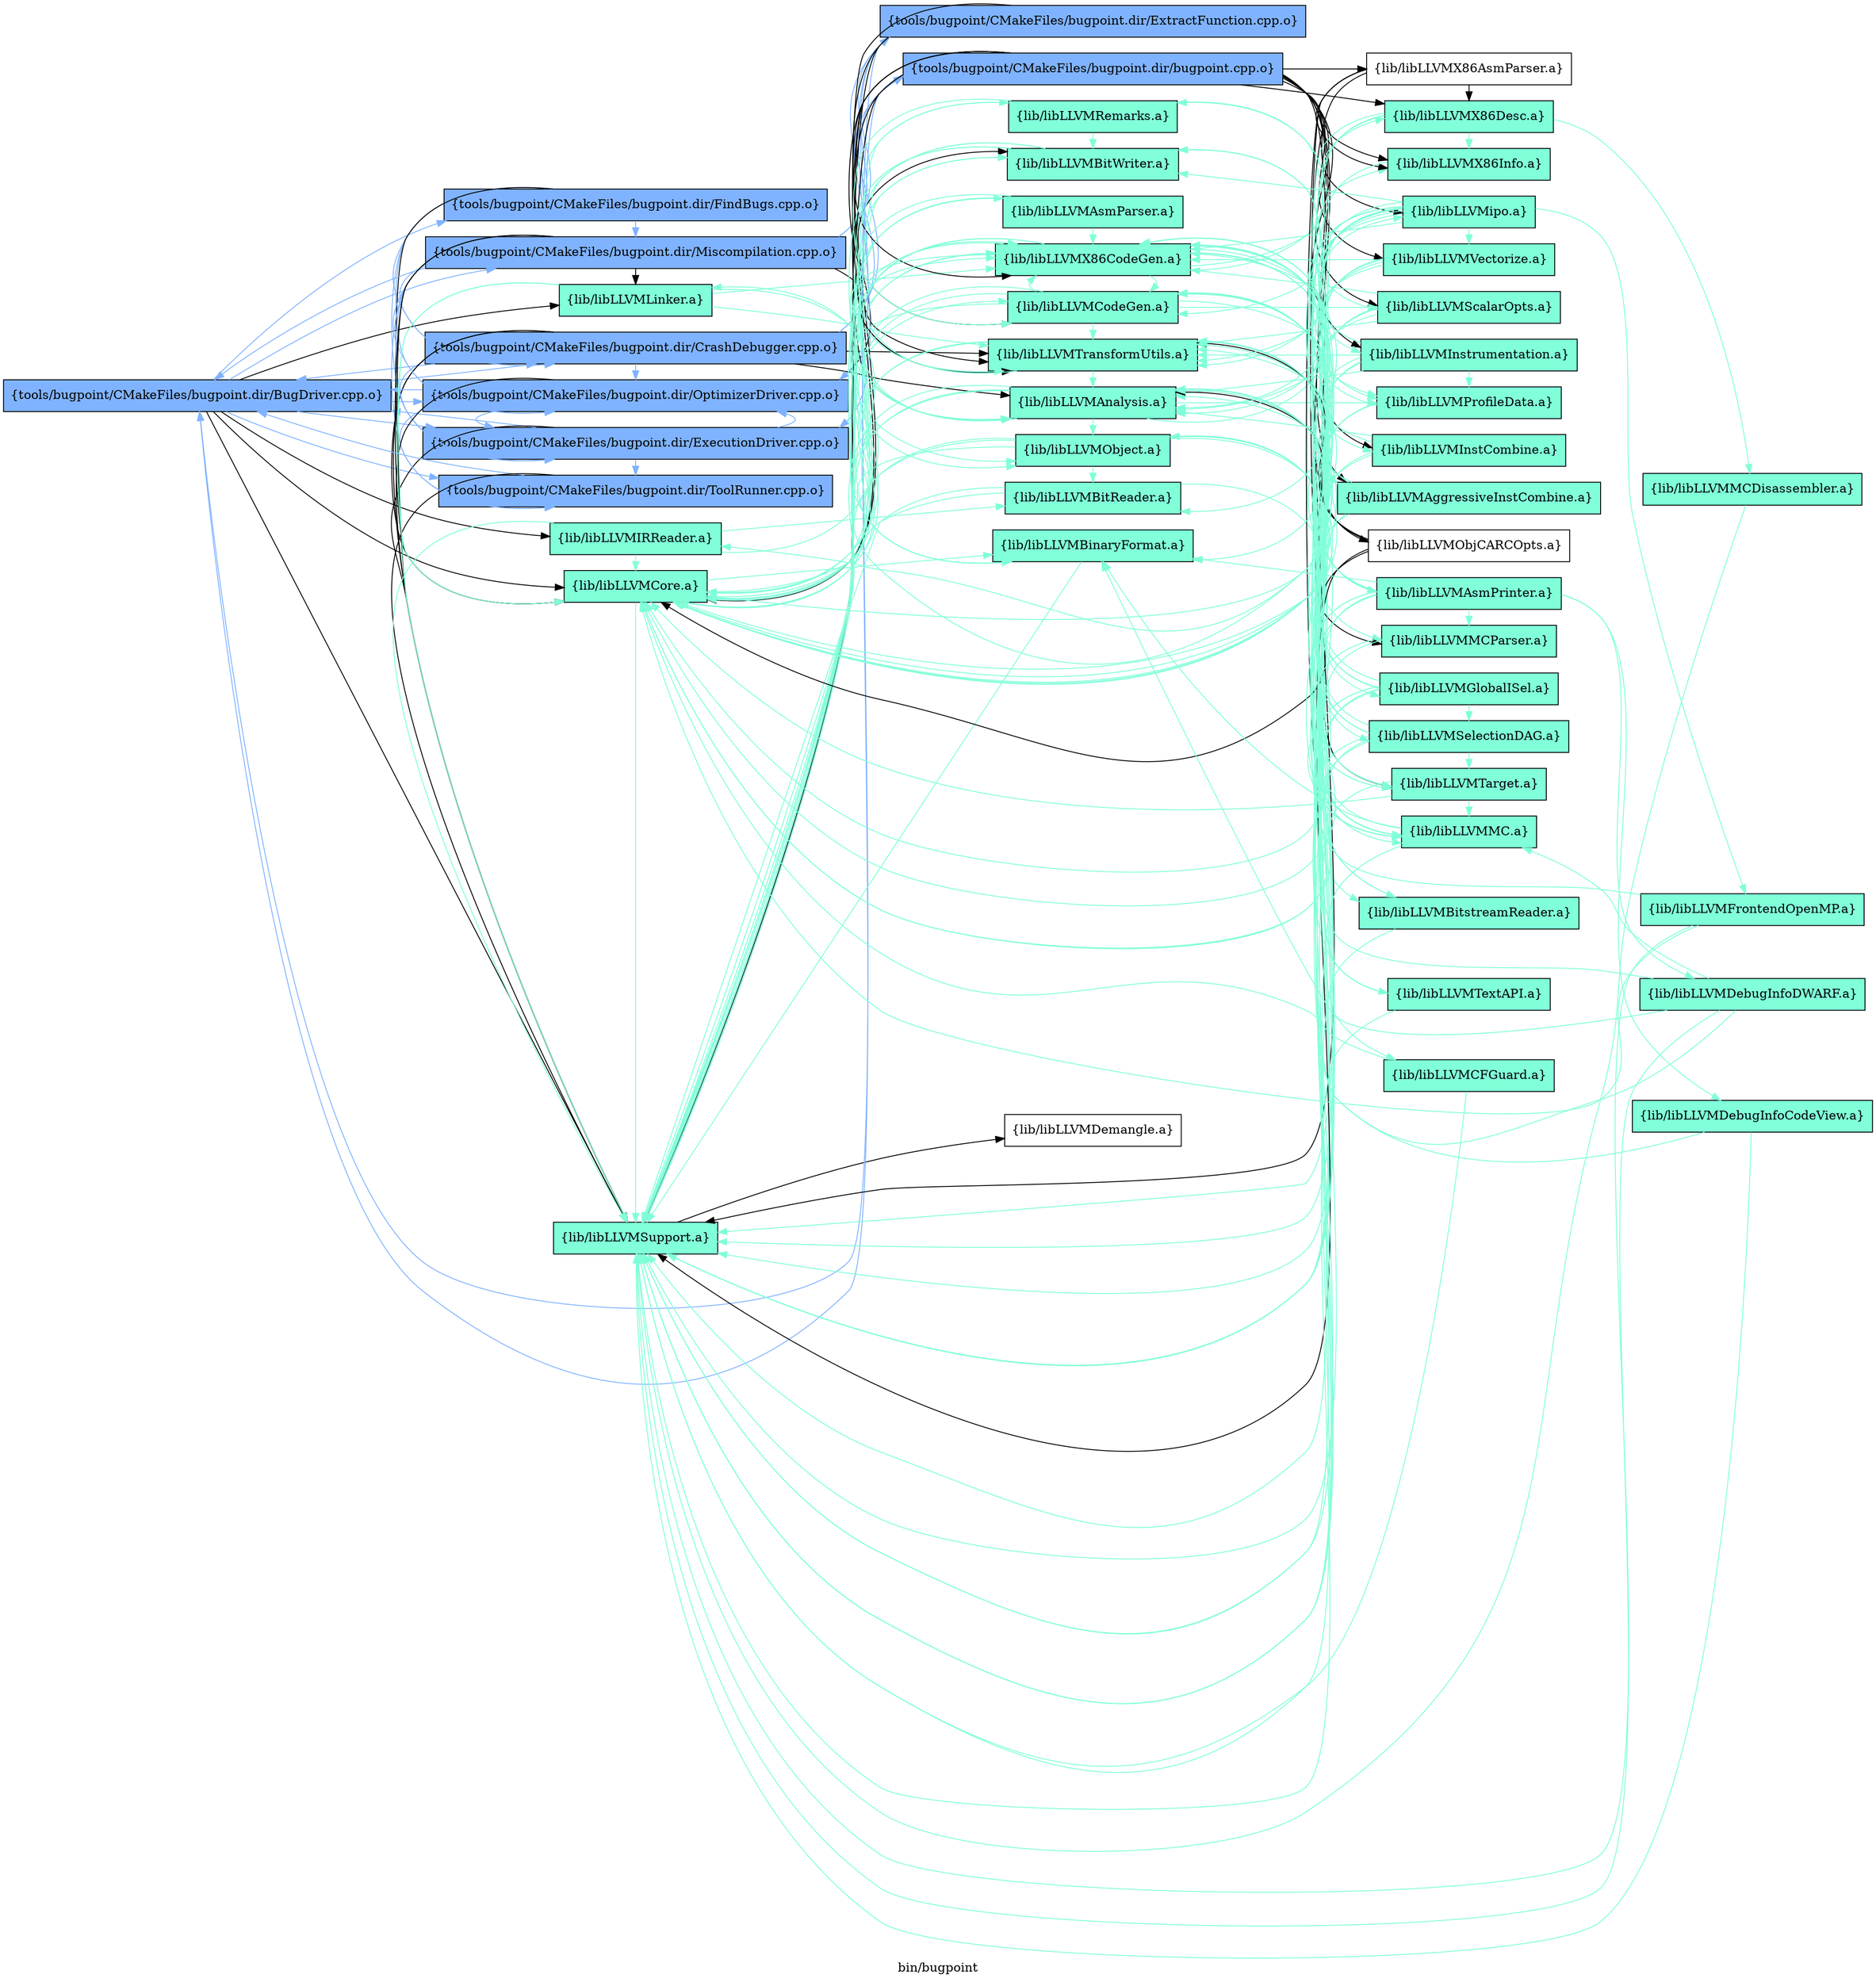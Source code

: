 digraph "bin/bugpoint" {
	label="bin/bugpoint";
	rankdir=LR;
	{ rank=same; Node0x5609e2e92768;  }
	{ rank=same; Node0x5609e2e91f48; Node0x5609e2e90d28; Node0x5609e2e90918; Node0x5609e2e94a18; Node0x5609e2e94298; Node0x5609e2e94428; Node0x5609e2e81e18; Node0x5609e2e82778; Node0x5609e2e7eb78; Node0x5609e2e96598;  }
	{ rank=same; Node0x5609e2e90648; Node0x5609e2e9c858; Node0x5609e2e85b58; Node0x5609e2e97308; Node0x5609e2e86058; Node0x5609e2e81378; Node0x5609e2e8fbf8; Node0x5609e2e84b18; Node0x5609e2e8e3e8; Node0x5609e2e9ba98; Node0x5609e2e83bc8; Node0x5609e2e84d98; Node0x5609e2e8e9d8;  }
	{ rank=same; Node0x5609e2e84618; Node0x5609e2e84f78; Node0x5609e2e85478; Node0x5609e2e82318; Node0x5609e2e82c78; Node0x5609e2e835d8; Node0x5609e2e83ad8; Node0x5609e2e99838; Node0x5609e2e96048; Node0x5609e2e95648; Node0x5609e2e97808; Node0x5609e2e84898; Node0x5609e2e83088; Node0x5609e2e96e08; Node0x5609e2e93348; Node0x5609e2e92e48; Node0x5609e2e94388; Node0x5609e2e8de98; Node0x5609e2e82b38; Node0x5609e2e81738;  }

	Node0x5609e2e92768 [shape=record,shape=box,group=2,style=filled,fillcolor="0.600000 0.5 1",label="{tools/bugpoint/CMakeFiles/bugpoint.dir/BugDriver.cpp.o}"];
	Node0x5609e2e92768 -> Node0x5609e2e91f48[color="0.600000 0.5 1"];
	Node0x5609e2e92768 -> Node0x5609e2e90d28[color="0.600000 0.5 1"];
	Node0x5609e2e92768 -> Node0x5609e2e90918[color="0.600000 0.5 1"];
	Node0x5609e2e92768 -> Node0x5609e2e94a18[color="0.600000 0.5 1"];
	Node0x5609e2e92768 -> Node0x5609e2e94298[color="0.600000 0.5 1"];
	Node0x5609e2e92768 -> Node0x5609e2e94428[color="0.600000 0.5 1"];
	Node0x5609e2e92768 -> Node0x5609e2e81e18;
	Node0x5609e2e92768 -> Node0x5609e2e82778;
	Node0x5609e2e92768 -> Node0x5609e2e7eb78;
	Node0x5609e2e92768 -> Node0x5609e2e96598;
	Node0x5609e2e91f48 [shape=record,shape=box,group=2,style=filled,fillcolor="0.600000 0.5 1",label="{tools/bugpoint/CMakeFiles/bugpoint.dir/CrashDebugger.cpp.o}"];
	Node0x5609e2e91f48 -> Node0x5609e2e92768[color="0.600000 0.5 1"];
	Node0x5609e2e91f48 -> Node0x5609e2e90d28[color="0.600000 0.5 1"];
	Node0x5609e2e91f48 -> Node0x5609e2e90648[color="0.600000 0.5 1"];
	Node0x5609e2e91f48 -> Node0x5609e2e94298[color="0.600000 0.5 1"];
	Node0x5609e2e91f48 -> Node0x5609e2e9c858[color="0.600000 0.5 1"];
	Node0x5609e2e91f48 -> Node0x5609e2e85b58;
	Node0x5609e2e91f48 -> Node0x5609e2e81e18;
	Node0x5609e2e91f48 -> Node0x5609e2e96598;
	Node0x5609e2e91f48 -> Node0x5609e2e97308;
	Node0x5609e2e90d28 [shape=record,shape=box,group=2,style=filled,fillcolor="0.600000 0.5 1",label="{tools/bugpoint/CMakeFiles/bugpoint.dir/ExecutionDriver.cpp.o}"];
	Node0x5609e2e90d28 -> Node0x5609e2e92768[color="0.600000 0.5 1"];
	Node0x5609e2e90d28 -> Node0x5609e2e94298[color="0.600000 0.5 1"];
	Node0x5609e2e90d28 -> Node0x5609e2e94428[color="0.600000 0.5 1"];
	Node0x5609e2e90d28 -> Node0x5609e2e96598;
	Node0x5609e2e90918 [shape=record,shape=box,group=2,style=filled,fillcolor="0.600000 0.5 1",label="{tools/bugpoint/CMakeFiles/bugpoint.dir/FindBugs.cpp.o}"];
	Node0x5609e2e90918 -> Node0x5609e2e91f48[color="0.600000 0.5 1"];
	Node0x5609e2e90918 -> Node0x5609e2e90d28[color="0.600000 0.5 1"];
	Node0x5609e2e90918 -> Node0x5609e2e94a18[color="0.600000 0.5 1"];
	Node0x5609e2e90918 -> Node0x5609e2e94298[color="0.600000 0.5 1"];
	Node0x5609e2e90918 -> Node0x5609e2e96598;
	Node0x5609e2e94a18 [shape=record,shape=box,group=2,style=filled,fillcolor="0.600000 0.5 1",label="{tools/bugpoint/CMakeFiles/bugpoint.dir/Miscompilation.cpp.o}"];
	Node0x5609e2e94a18 -> Node0x5609e2e92768[color="0.600000 0.5 1"];
	Node0x5609e2e94a18 -> Node0x5609e2e91f48[color="0.600000 0.5 1"];
	Node0x5609e2e94a18 -> Node0x5609e2e90d28[color="0.600000 0.5 1"];
	Node0x5609e2e94a18 -> Node0x5609e2e90648[color="0.600000 0.5 1"];
	Node0x5609e2e94a18 -> Node0x5609e2e94298[color="0.600000 0.5 1"];
	Node0x5609e2e94a18 -> Node0x5609e2e94428[color="0.600000 0.5 1"];
	Node0x5609e2e94a18 -> Node0x5609e2e9c858[color="0.600000 0.5 1"];
	Node0x5609e2e94a18 -> Node0x5609e2e81e18;
	Node0x5609e2e94a18 -> Node0x5609e2e7eb78;
	Node0x5609e2e94a18 -> Node0x5609e2e96598;
	Node0x5609e2e94a18 -> Node0x5609e2e97308;
	Node0x5609e2e94298 [shape=record,shape=box,group=2,style=filled,fillcolor="0.600000 0.5 1",label="{tools/bugpoint/CMakeFiles/bugpoint.dir/OptimizerDriver.cpp.o}"];
	Node0x5609e2e94298 -> Node0x5609e2e92768[color="0.600000 0.5 1"];
	Node0x5609e2e94298 -> Node0x5609e2e90d28[color="0.600000 0.5 1"];
	Node0x5609e2e94298 -> Node0x5609e2e94428[color="0.600000 0.5 1"];
	Node0x5609e2e94298 -> Node0x5609e2e86058;
	Node0x5609e2e94298 -> Node0x5609e2e96598;
	Node0x5609e2e94428 [shape=record,shape=box,group=2,style=filled,fillcolor="0.600000 0.5 1",label="{tools/bugpoint/CMakeFiles/bugpoint.dir/ToolRunner.cpp.o}"];
	Node0x5609e2e94428 -> Node0x5609e2e92768[color="0.600000 0.5 1"];
	Node0x5609e2e94428 -> Node0x5609e2e96598;
	Node0x5609e2e81e18 [shape=record,shape=box,group=1,style=filled,fillcolor="0.450000 0.5 1",label="{lib/libLLVMCore.a}"];
	Node0x5609e2e81e18 -> Node0x5609e2e96598[color="0.450000 0.5 1"];
	Node0x5609e2e81e18 -> Node0x5609e2e81378[color="0.450000 0.5 1"];
	Node0x5609e2e81e18 -> Node0x5609e2e8fbf8[color="0.450000 0.5 1"];
	Node0x5609e2e81e18 -> Node0x5609e2e84b18[color="0.450000 0.5 1"];
	Node0x5609e2e81e18 -> Node0x5609e2e86058[color="0.450000 0.5 1"];
	Node0x5609e2e81e18 -> Node0x5609e2e8e3e8[color="0.450000 0.5 1"];
	Node0x5609e2e82778 [shape=record,shape=box,group=1,style=filled,fillcolor="0.450000 0.5 1",label="{lib/libLLVMIRReader.a}"];
	Node0x5609e2e82778 -> Node0x5609e2e81e18[color="0.450000 0.5 1"];
	Node0x5609e2e82778 -> Node0x5609e2e96598[color="0.450000 0.5 1"];
	Node0x5609e2e82778 -> Node0x5609e2e9ba98[color="0.450000 0.5 1"];
	Node0x5609e2e82778 -> Node0x5609e2e83bc8[color="0.450000 0.5 1"];
	Node0x5609e2e7eb78 [shape=record,shape=box,group=1,style=filled,fillcolor="0.450000 0.5 1",label="{lib/libLLVMLinker.a}"];
	Node0x5609e2e7eb78 -> Node0x5609e2e84b18[color="0.450000 0.5 1"];
	Node0x5609e2e7eb78 -> Node0x5609e2e81e18[color="0.450000 0.5 1"];
	Node0x5609e2e7eb78 -> Node0x5609e2e96598[color="0.450000 0.5 1"];
	Node0x5609e2e7eb78 -> Node0x5609e2e97308[color="0.450000 0.5 1"];
	Node0x5609e2e7eb78 -> Node0x5609e2e84d98[color="0.450000 0.5 1"];
	Node0x5609e2e96598 [shape=record,shape=box,group=1,style=filled,fillcolor="0.450000 0.5 1",label="{lib/libLLVMSupport.a}"];
	Node0x5609e2e96598 -> Node0x5609e2e84b18[color="0.450000 0.5 1"];
	Node0x5609e2e96598 -> Node0x5609e2e86058[color="0.450000 0.5 1"];
	Node0x5609e2e96598 -> Node0x5609e2e8e9d8;
	Node0x5609e2e90648 [shape=record,shape=box,group=2,style=filled,fillcolor="0.600000 0.5 1",label="{tools/bugpoint/CMakeFiles/bugpoint.dir/ExtractFunction.cpp.o}"];
	Node0x5609e2e90648 -> Node0x5609e2e92768[color="0.600000 0.5 1"];
	Node0x5609e2e90648 -> Node0x5609e2e90d28[color="0.600000 0.5 1"];
	Node0x5609e2e90648 -> Node0x5609e2e94298[color="0.600000 0.5 1"];
	Node0x5609e2e90648 -> Node0x5609e2e81e18;
	Node0x5609e2e90648 -> Node0x5609e2e96598;
	Node0x5609e2e90648 -> Node0x5609e2e97308;
	Node0x5609e2e9c858 [shape=record,shape=box,group=2,style=filled,fillcolor="0.600000 0.5 1",label="{tools/bugpoint/CMakeFiles/bugpoint.dir/bugpoint.cpp.o}"];
	Node0x5609e2e9c858 -> Node0x5609e2e92768[color="0.600000 0.5 1"];
	Node0x5609e2e9c858 -> Node0x5609e2e84618;
	Node0x5609e2e9c858 -> Node0x5609e2e84b18;
	Node0x5609e2e9c858 -> Node0x5609e2e84f78;
	Node0x5609e2e9c858 -> Node0x5609e2e85478;
	Node0x5609e2e9c858 -> Node0x5609e2e85b58;
	Node0x5609e2e9c858 -> Node0x5609e2e81378;
	Node0x5609e2e9c858 -> Node0x5609e2e81e18;
	Node0x5609e2e9c858 -> Node0x5609e2e82318;
	Node0x5609e2e9c858 -> Node0x5609e2e82c78;
	Node0x5609e2e9c858 -> Node0x5609e2e835d8;
	Node0x5609e2e9c858 -> Node0x5609e2e83ad8;
	Node0x5609e2e9c858 -> Node0x5609e2e99838;
	Node0x5609e2e9c858 -> Node0x5609e2e96048;
	Node0x5609e2e9c858 -> Node0x5609e2e96598;
	Node0x5609e2e9c858 -> Node0x5609e2e95648;
	Node0x5609e2e9c858 -> Node0x5609e2e97308;
	Node0x5609e2e9c858 -> Node0x5609e2e97808;
	Node0x5609e2e85b58 [shape=record,shape=box,group=1,style=filled,fillcolor="0.450000 0.5 1",label="{lib/libLLVMAnalysis.a}"];
	Node0x5609e2e85b58 -> Node0x5609e2e84b18[color="0.450000 0.5 1"];
	Node0x5609e2e85b58 -> Node0x5609e2e81e18[color="0.450000 0.5 1"];
	Node0x5609e2e85b58 -> Node0x5609e2e96598[color="0.450000 0.5 1"];
	Node0x5609e2e85b58 -> Node0x5609e2e8fbf8[color="0.450000 0.5 1"];
	Node0x5609e2e85b58 -> Node0x5609e2e84d98[color="0.450000 0.5 1"];
	Node0x5609e2e85b58 -> Node0x5609e2e84898[color="0.450000 0.5 1"];
	Node0x5609e2e85b58 -> Node0x5609e2e82318[color="0.450000 0.5 1"];
	Node0x5609e2e97308 [shape=record,shape=box,group=1,style=filled,fillcolor="0.450000 0.5 1",label="{lib/libLLVMTransformUtils.a}"];
	Node0x5609e2e97308 -> Node0x5609e2e96598[color="0.450000 0.5 1"];
	Node0x5609e2e97308 -> Node0x5609e2e84b18[color="0.450000 0.5 1"];
	Node0x5609e2e97308 -> Node0x5609e2e85b58[color="0.450000 0.5 1"];
	Node0x5609e2e97308 -> Node0x5609e2e81e18[color="0.450000 0.5 1"];
	Node0x5609e2e86058 [shape=record,shape=box,group=1,style=filled,fillcolor="0.450000 0.5 1",label="{lib/libLLVMBitWriter.a}"];
	Node0x5609e2e86058 -> Node0x5609e2e85b58[color="0.450000 0.5 1"];
	Node0x5609e2e86058 -> Node0x5609e2e81e18[color="0.450000 0.5 1"];
	Node0x5609e2e86058 -> Node0x5609e2e96598[color="0.450000 0.5 1"];
	Node0x5609e2e86058 -> Node0x5609e2e84d98[color="0.450000 0.5 1"];
	Node0x5609e2e86058 -> Node0x5609e2e83088[color="0.450000 0.5 1"];
	Node0x5609e2e84618 [shape=record,shape=box,group=0,label="{lib/libLLVMX86AsmParser.a}"];
	Node0x5609e2e84618 -> Node0x5609e2e84f78;
	Node0x5609e2e84618 -> Node0x5609e2e85478;
	Node0x5609e2e84618 -> Node0x5609e2e96598;
	Node0x5609e2e84618 -> Node0x5609e2e82b38;
	Node0x5609e2e84618 -> Node0x5609e2e83088;
	Node0x5609e2e84b18 [shape=record,shape=box,group=1,style=filled,fillcolor="0.450000 0.5 1",label="{lib/libLLVMX86CodeGen.a}"];
	Node0x5609e2e84b18 -> Node0x5609e2e84f78[color="0.450000 0.5 1"];
	Node0x5609e2e84b18 -> Node0x5609e2e85478[color="0.450000 0.5 1"];
	Node0x5609e2e84b18 -> Node0x5609e2e81378[color="0.450000 0.5 1"];
	Node0x5609e2e84b18 -> Node0x5609e2e81e18[color="0.450000 0.5 1"];
	Node0x5609e2e84b18 -> Node0x5609e2e96598[color="0.450000 0.5 1"];
	Node0x5609e2e84b18 -> Node0x5609e2e96e08[color="0.450000 0.5 1"];
	Node0x5609e2e84b18 -> Node0x5609e2e83088[color="0.450000 0.5 1"];
	Node0x5609e2e84b18 -> Node0x5609e2e85b58[color="0.450000 0.5 1"];
	Node0x5609e2e84b18 -> Node0x5609e2e93348[color="0.450000 0.5 1"];
	Node0x5609e2e84b18 -> Node0x5609e2e95648[color="0.450000 0.5 1"];
	Node0x5609e2e84b18 -> Node0x5609e2e92e48[color="0.450000 0.5 1"];
	Node0x5609e2e84b18 -> Node0x5609e2e94388[color="0.450000 0.5 1"];
	Node0x5609e2e84b18 -> Node0x5609e2e84898[color="0.450000 0.5 1"];
	Node0x5609e2e84b18 -> Node0x5609e2e97308[color="0.450000 0.5 1"];
	Node0x5609e2e84f78 [shape=record,shape=box,group=1,style=filled,fillcolor="0.450000 0.5 1",label="{lib/libLLVMX86Desc.a}"];
	Node0x5609e2e84f78 -> Node0x5609e2e96598[color="0.450000 0.5 1"];
	Node0x5609e2e84f78 -> Node0x5609e2e83088[color="0.450000 0.5 1"];
	Node0x5609e2e84f78 -> Node0x5609e2e85478[color="0.450000 0.5 1"];
	Node0x5609e2e84f78 -> Node0x5609e2e96908[color="0.450000 0.5 1"];
	Node0x5609e2e84f78 -> Node0x5609e2e8fbf8[color="0.450000 0.5 1"];
	Node0x5609e2e85478 [shape=record,shape=box,group=1,style=filled,fillcolor="0.450000 0.5 1",label="{lib/libLLVMX86Info.a}"];
	Node0x5609e2e85478 -> Node0x5609e2e96598[color="0.450000 0.5 1"];
	Node0x5609e2e81378 [shape=record,shape=box,group=1,style=filled,fillcolor="0.450000 0.5 1",label="{lib/libLLVMCodeGen.a}"];
	Node0x5609e2e81378 -> Node0x5609e2e85b58[color="0.450000 0.5 1"];
	Node0x5609e2e81378 -> Node0x5609e2e81e18[color="0.450000 0.5 1"];
	Node0x5609e2e81378 -> Node0x5609e2e96598[color="0.450000 0.5 1"];
	Node0x5609e2e81378 -> Node0x5609e2e84b18[color="0.450000 0.5 1"];
	Node0x5609e2e81378 -> Node0x5609e2e83088[color="0.450000 0.5 1"];
	Node0x5609e2e81378 -> Node0x5609e2e97308[color="0.450000 0.5 1"];
	Node0x5609e2e81378 -> Node0x5609e2e95648[color="0.450000 0.5 1"];
	Node0x5609e2e81378 -> Node0x5609e2e84898[color="0.450000 0.5 1"];
	Node0x5609e2e81378 -> Node0x5609e2e96048[color="0.450000 0.5 1"];
	Node0x5609e2e82318 [shape=record,shape=box,group=1,style=filled,fillcolor="0.450000 0.5 1",label="{lib/libLLVMipo.a}"];
	Node0x5609e2e82318 -> Node0x5609e2e85b58[color="0.450000 0.5 1"];
	Node0x5609e2e82318 -> Node0x5609e2e81e18[color="0.450000 0.5 1"];
	Node0x5609e2e82318 -> Node0x5609e2e96598[color="0.450000 0.5 1"];
	Node0x5609e2e82318 -> Node0x5609e2e97308[color="0.450000 0.5 1"];
	Node0x5609e2e82318 -> Node0x5609e2e84b18[color="0.450000 0.5 1"];
	Node0x5609e2e82318 -> Node0x5609e2e82778[color="0.450000 0.5 1"];
	Node0x5609e2e82318 -> Node0x5609e2e7eb78[color="0.450000 0.5 1"];
	Node0x5609e2e82318 -> Node0x5609e2e83bc8[color="0.450000 0.5 1"];
	Node0x5609e2e82318 -> Node0x5609e2e81378[color="0.450000 0.5 1"];
	Node0x5609e2e82318 -> Node0x5609e2e86058[color="0.450000 0.5 1"];
	Node0x5609e2e82318 -> Node0x5609e2e86148[color="0.450000 0.5 1"];
	Node0x5609e2e82318 -> Node0x5609e2e82c78[color="0.450000 0.5 1"];
	Node0x5609e2e82318 -> Node0x5609e2e835d8[color="0.450000 0.5 1"];
	Node0x5609e2e82318 -> Node0x5609e2e83ad8[color="0.450000 0.5 1"];
	Node0x5609e2e82318 -> Node0x5609e2e96048[color="0.450000 0.5 1"];
	Node0x5609e2e82318 -> Node0x5609e2e97808[color="0.450000 0.5 1"];
	Node0x5609e2e82318 -> Node0x5609e2e84898[color="0.450000 0.5 1"];
	Node0x5609e2e82c78 [shape=record,shape=box,group=1,style=filled,fillcolor="0.450000 0.5 1",label="{lib/libLLVMAggressiveInstCombine.a}"];
	Node0x5609e2e82c78 -> Node0x5609e2e85b58[color="0.450000 0.5 1"];
	Node0x5609e2e82c78 -> Node0x5609e2e81e18[color="0.450000 0.5 1"];
	Node0x5609e2e82c78 -> Node0x5609e2e96598[color="0.450000 0.5 1"];
	Node0x5609e2e82c78 -> Node0x5609e2e97308[color="0.450000 0.5 1"];
	Node0x5609e2e835d8 [shape=record,shape=box,group=1,style=filled,fillcolor="0.450000 0.5 1",label="{lib/libLLVMInstCombine.a}"];
	Node0x5609e2e835d8 -> Node0x5609e2e85b58[color="0.450000 0.5 1"];
	Node0x5609e2e835d8 -> Node0x5609e2e81e18[color="0.450000 0.5 1"];
	Node0x5609e2e835d8 -> Node0x5609e2e96598[color="0.450000 0.5 1"];
	Node0x5609e2e835d8 -> Node0x5609e2e97308[color="0.450000 0.5 1"];
	Node0x5609e2e83ad8 [shape=record,shape=box,group=1,style=filled,fillcolor="0.450000 0.5 1",label="{lib/libLLVMInstrumentation.a}"];
	Node0x5609e2e83ad8 -> Node0x5609e2e85b58[color="0.450000 0.5 1"];
	Node0x5609e2e83ad8 -> Node0x5609e2e81e18[color="0.450000 0.5 1"];
	Node0x5609e2e83ad8 -> Node0x5609e2e96598[color="0.450000 0.5 1"];
	Node0x5609e2e83ad8 -> Node0x5609e2e84898[color="0.450000 0.5 1"];
	Node0x5609e2e83ad8 -> Node0x5609e2e97308[color="0.450000 0.5 1"];
	Node0x5609e2e83ad8 -> Node0x5609e2e84b18[color="0.450000 0.5 1"];
	Node0x5609e2e83ad8 -> Node0x5609e2e83088[color="0.450000 0.5 1"];
	Node0x5609e2e99838 [shape=record,shape=box,group=0,label="{lib/libLLVMObjCARCOpts.a}"];
	Node0x5609e2e99838 -> Node0x5609e2e85b58;
	Node0x5609e2e99838 -> Node0x5609e2e81e18;
	Node0x5609e2e99838 -> Node0x5609e2e96598;
	Node0x5609e2e99838 -> Node0x5609e2e97308;
	Node0x5609e2e96048 [shape=record,shape=box,group=1,style=filled,fillcolor="0.450000 0.5 1",label="{lib/libLLVMScalarOpts.a}"];
	Node0x5609e2e96048 -> Node0x5609e2e85b58[color="0.450000 0.5 1"];
	Node0x5609e2e96048 -> Node0x5609e2e81e18[color="0.450000 0.5 1"];
	Node0x5609e2e96048 -> Node0x5609e2e96598[color="0.450000 0.5 1"];
	Node0x5609e2e96048 -> Node0x5609e2e97308[color="0.450000 0.5 1"];
	Node0x5609e2e96048 -> Node0x5609e2e84b18[color="0.450000 0.5 1"];
	Node0x5609e2e95648 [shape=record,shape=box,group=1,style=filled,fillcolor="0.450000 0.5 1",label="{lib/libLLVMTarget.a}"];
	Node0x5609e2e95648 -> Node0x5609e2e85b58[color="0.450000 0.5 1"];
	Node0x5609e2e95648 -> Node0x5609e2e81e18[color="0.450000 0.5 1"];
	Node0x5609e2e95648 -> Node0x5609e2e96598[color="0.450000 0.5 1"];
	Node0x5609e2e95648 -> Node0x5609e2e83088[color="0.450000 0.5 1"];
	Node0x5609e2e97808 [shape=record,shape=box,group=1,style=filled,fillcolor="0.450000 0.5 1",label="{lib/libLLVMVectorize.a}"];
	Node0x5609e2e97808 -> Node0x5609e2e85b58[color="0.450000 0.5 1"];
	Node0x5609e2e97808 -> Node0x5609e2e81e18[color="0.450000 0.5 1"];
	Node0x5609e2e97808 -> Node0x5609e2e96598[color="0.450000 0.5 1"];
	Node0x5609e2e97808 -> Node0x5609e2e97308[color="0.450000 0.5 1"];
	Node0x5609e2e97808 -> Node0x5609e2e84b18[color="0.450000 0.5 1"];
	Node0x5609e2e82b38 [shape=record,shape=box,group=1,style=filled,fillcolor="0.450000 0.5 1",label="{lib/libLLVMMCParser.a}"];
	Node0x5609e2e82b38 -> Node0x5609e2e96598[color="0.450000 0.5 1"];
	Node0x5609e2e82b38 -> Node0x5609e2e83088[color="0.450000 0.5 1"];
	Node0x5609e2e83088 [shape=record,shape=box,group=1,style=filled,fillcolor="0.450000 0.5 1",label="{lib/libLLVMMC.a}"];
	Node0x5609e2e83088 -> Node0x5609e2e96598[color="0.450000 0.5 1"];
	Node0x5609e2e83088 -> Node0x5609e2e8fbf8[color="0.450000 0.5 1"];
	Node0x5609e2e83088 -> Node0x5609e2e84b18[color="0.450000 0.5 1"];
	Node0x5609e2e96e08 [shape=record,shape=box,group=1,style=filled,fillcolor="0.450000 0.5 1",label="{lib/libLLVMAsmPrinter.a}"];
	Node0x5609e2e96e08 -> Node0x5609e2e85b58[color="0.450000 0.5 1"];
	Node0x5609e2e96e08 -> Node0x5609e2e81378[color="0.450000 0.5 1"];
	Node0x5609e2e96e08 -> Node0x5609e2e81e18[color="0.450000 0.5 1"];
	Node0x5609e2e96e08 -> Node0x5609e2e96598[color="0.450000 0.5 1"];
	Node0x5609e2e96e08 -> Node0x5609e2e95648[color="0.450000 0.5 1"];
	Node0x5609e2e96e08 -> Node0x5609e2e83088[color="0.450000 0.5 1"];
	Node0x5609e2e96e08 -> Node0x5609e2e8fbf8[color="0.450000 0.5 1"];
	Node0x5609e2e96e08 -> Node0x5609e2e8e3e8[color="0.450000 0.5 1"];
	Node0x5609e2e96e08 -> Node0x5609e2e82b38[color="0.450000 0.5 1"];
	Node0x5609e2e96e08 -> Node0x5609e2e93848[color="0.450000 0.5 1"];
	Node0x5609e2e96e08 -> Node0x5609e2e838f8[color="0.450000 0.5 1"];
	Node0x5609e2e93348 [shape=record,shape=box,group=1,style=filled,fillcolor="0.450000 0.5 1",label="{lib/libLLVMSelectionDAG.a}"];
	Node0x5609e2e93348 -> Node0x5609e2e85b58[color="0.450000 0.5 1"];
	Node0x5609e2e93348 -> Node0x5609e2e81378[color="0.450000 0.5 1"];
	Node0x5609e2e93348 -> Node0x5609e2e81e18[color="0.450000 0.5 1"];
	Node0x5609e2e93348 -> Node0x5609e2e96598[color="0.450000 0.5 1"];
	Node0x5609e2e93348 -> Node0x5609e2e83088[color="0.450000 0.5 1"];
	Node0x5609e2e93348 -> Node0x5609e2e95648[color="0.450000 0.5 1"];
	Node0x5609e2e93348 -> Node0x5609e2e97308[color="0.450000 0.5 1"];
	Node0x5609e2e93348 -> Node0x5609e2e84b18[color="0.450000 0.5 1"];
	Node0x5609e2e92e48 [shape=record,shape=box,group=1,style=filled,fillcolor="0.450000 0.5 1",label="{lib/libLLVMGlobalISel.a}"];
	Node0x5609e2e92e48 -> Node0x5609e2e81378[color="0.450000 0.5 1"];
	Node0x5609e2e92e48 -> Node0x5609e2e81e18[color="0.450000 0.5 1"];
	Node0x5609e2e92e48 -> Node0x5609e2e96598[color="0.450000 0.5 1"];
	Node0x5609e2e92e48 -> Node0x5609e2e85b58[color="0.450000 0.5 1"];
	Node0x5609e2e92e48 -> Node0x5609e2e95648[color="0.450000 0.5 1"];
	Node0x5609e2e92e48 -> Node0x5609e2e93348[color="0.450000 0.5 1"];
	Node0x5609e2e92e48 -> Node0x5609e2e83088[color="0.450000 0.5 1"];
	Node0x5609e2e92e48 -> Node0x5609e2e84b18[color="0.450000 0.5 1"];
	Node0x5609e2e92e48 -> Node0x5609e2e97308[color="0.450000 0.5 1"];
	Node0x5609e2e94388 [shape=record,shape=box,group=1,style=filled,fillcolor="0.450000 0.5 1",label="{lib/libLLVMCFGuard.a}"];
	Node0x5609e2e94388 -> Node0x5609e2e81e18[color="0.450000 0.5 1"];
	Node0x5609e2e94388 -> Node0x5609e2e96598[color="0.450000 0.5 1"];
	Node0x5609e2e84898 [shape=record,shape=box,group=1,style=filled,fillcolor="0.450000 0.5 1",label="{lib/libLLVMProfileData.a}"];
	Node0x5609e2e84898 -> Node0x5609e2e81e18[color="0.450000 0.5 1"];
	Node0x5609e2e84898 -> Node0x5609e2e96598[color="0.450000 0.5 1"];
	Node0x5609e2e96908 [shape=record,shape=box,group=1,style=filled,fillcolor="0.450000 0.5 1",label="{lib/libLLVMMCDisassembler.a}"];
	Node0x5609e2e96908 -> Node0x5609e2e96598[color="0.450000 0.5 1"];
	Node0x5609e2e8fbf8 [shape=record,shape=box,group=1,style=filled,fillcolor="0.450000 0.5 1",label="{lib/libLLVMBinaryFormat.a}"];
	Node0x5609e2e8fbf8 -> Node0x5609e2e96598[color="0.450000 0.5 1"];
	Node0x5609e2e84d98 [shape=record,shape=box,group=1,style=filled,fillcolor="0.450000 0.5 1",label="{lib/libLLVMObject.a}"];
	Node0x5609e2e84d98 -> Node0x5609e2e96598[color="0.450000 0.5 1"];
	Node0x5609e2e84d98 -> Node0x5609e2e8fbf8[color="0.450000 0.5 1"];
	Node0x5609e2e84d98 -> Node0x5609e2e81e18[color="0.450000 0.5 1"];
	Node0x5609e2e84d98 -> Node0x5609e2e83088[color="0.450000 0.5 1"];
	Node0x5609e2e84d98 -> Node0x5609e2e83bc8[color="0.450000 0.5 1"];
	Node0x5609e2e84d98 -> Node0x5609e2e82b38[color="0.450000 0.5 1"];
	Node0x5609e2e84d98 -> Node0x5609e2e81738[color="0.450000 0.5 1"];
	Node0x5609e2e8e3e8 [shape=record,shape=box,group=1,style=filled,fillcolor="0.450000 0.5 1",label="{lib/libLLVMRemarks.a}"];
	Node0x5609e2e8e3e8 -> Node0x5609e2e96598[color="0.450000 0.5 1"];
	Node0x5609e2e8e3e8 -> Node0x5609e2e86058[color="0.450000 0.5 1"];
	Node0x5609e2e8e3e8 -> Node0x5609e2e8de98[color="0.450000 0.5 1"];
	Node0x5609e2e8e3e8 -> Node0x5609e2e81378[color="0.450000 0.5 1"];
	Node0x5609e2e83bc8 [shape=record,shape=box,group=1,style=filled,fillcolor="0.450000 0.5 1",label="{lib/libLLVMBitReader.a}"];
	Node0x5609e2e83bc8 -> Node0x5609e2e81e18[color="0.450000 0.5 1"];
	Node0x5609e2e83bc8 -> Node0x5609e2e96598[color="0.450000 0.5 1"];
	Node0x5609e2e83bc8 -> Node0x5609e2e8de98[color="0.450000 0.5 1"];
	Node0x5609e2e86148 [shape=record,shape=box,group=1,style=filled,fillcolor="0.450000 0.5 1",label="{lib/libLLVMFrontendOpenMP.a}"];
	Node0x5609e2e86148 -> Node0x5609e2e81e18[color="0.450000 0.5 1"];
	Node0x5609e2e86148 -> Node0x5609e2e96598[color="0.450000 0.5 1"];
	Node0x5609e2e86148 -> Node0x5609e2e97308[color="0.450000 0.5 1"];
	Node0x5609e2e9ba98 [shape=record,shape=box,group=1,style=filled,fillcolor="0.450000 0.5 1",label="{lib/libLLVMAsmParser.a}"];
	Node0x5609e2e9ba98 -> Node0x5609e2e81e18[color="0.450000 0.5 1"];
	Node0x5609e2e9ba98 -> Node0x5609e2e96598[color="0.450000 0.5 1"];
	Node0x5609e2e9ba98 -> Node0x5609e2e84b18[color="0.450000 0.5 1"];
	Node0x5609e2e9ba98 -> Node0x5609e2e8fbf8[color="0.450000 0.5 1"];
	Node0x5609e2e93848 [shape=record,shape=box,group=1,style=filled,fillcolor="0.450000 0.5 1",label="{lib/libLLVMDebugInfoDWARF.a}"];
	Node0x5609e2e93848 -> Node0x5609e2e96598[color="0.450000 0.5 1"];
	Node0x5609e2e93848 -> Node0x5609e2e83088[color="0.450000 0.5 1"];
	Node0x5609e2e93848 -> Node0x5609e2e8fbf8[color="0.450000 0.5 1"];
	Node0x5609e2e93848 -> Node0x5609e2e86058[color="0.450000 0.5 1"];
	Node0x5609e2e93848 -> Node0x5609e2e84d98[color="0.450000 0.5 1"];
	Node0x5609e2e838f8 [shape=record,shape=box,group=1,style=filled,fillcolor="0.450000 0.5 1",label="{lib/libLLVMDebugInfoCodeView.a}"];
	Node0x5609e2e838f8 -> Node0x5609e2e96598[color="0.450000 0.5 1"];
	Node0x5609e2e838f8 -> Node0x5609e2e84b18[color="0.450000 0.5 1"];
	Node0x5609e2e8e9d8 [shape=record,shape=box,group=0,label="{lib/libLLVMDemangle.a}"];
	Node0x5609e2e81738 [shape=record,shape=box,group=1,style=filled,fillcolor="0.450000 0.5 1",label="{lib/libLLVMTextAPI.a}"];
	Node0x5609e2e81738 -> Node0x5609e2e96598[color="0.450000 0.5 1"];
	Node0x5609e2e81738 -> Node0x5609e2e81378[color="0.450000 0.5 1"];
	Node0x5609e2e81738 -> Node0x5609e2e84b18[color="0.450000 0.5 1"];
	Node0x5609e2e8de98 [shape=record,shape=box,group=1,style=filled,fillcolor="0.450000 0.5 1",label="{lib/libLLVMBitstreamReader.a}"];
	Node0x5609e2e8de98 -> Node0x5609e2e86058[color="0.450000 0.5 1"];
	Node0x5609e2e8de98 -> Node0x5609e2e96598[color="0.450000 0.5 1"];
}
